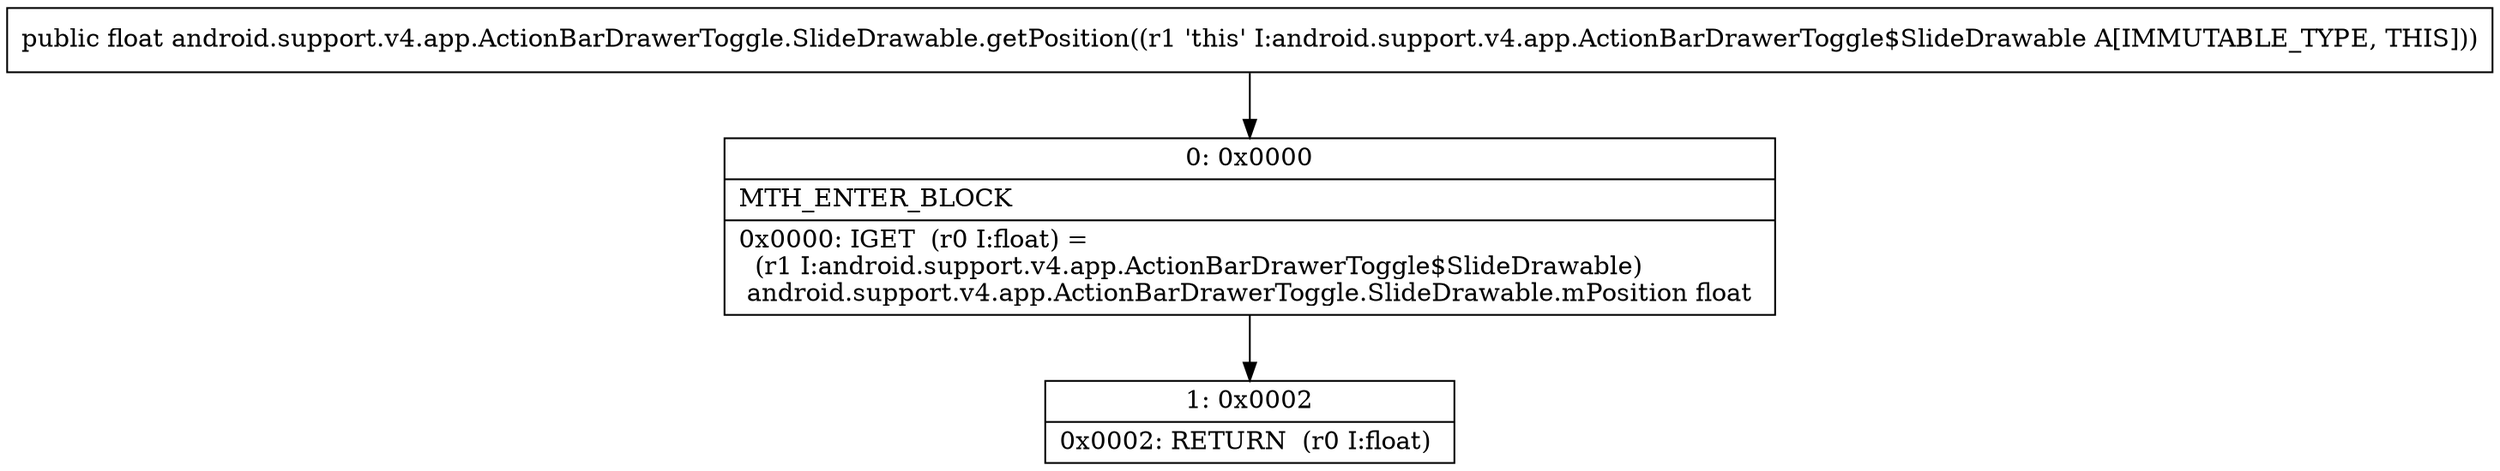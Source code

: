 digraph "CFG forandroid.support.v4.app.ActionBarDrawerToggle.SlideDrawable.getPosition()F" {
Node_0 [shape=record,label="{0\:\ 0x0000|MTH_ENTER_BLOCK\l|0x0000: IGET  (r0 I:float) = \l  (r1 I:android.support.v4.app.ActionBarDrawerToggle$SlideDrawable)\l android.support.v4.app.ActionBarDrawerToggle.SlideDrawable.mPosition float \l}"];
Node_1 [shape=record,label="{1\:\ 0x0002|0x0002: RETURN  (r0 I:float) \l}"];
MethodNode[shape=record,label="{public float android.support.v4.app.ActionBarDrawerToggle.SlideDrawable.getPosition((r1 'this' I:android.support.v4.app.ActionBarDrawerToggle$SlideDrawable A[IMMUTABLE_TYPE, THIS])) }"];
MethodNode -> Node_0;
Node_0 -> Node_1;
}

